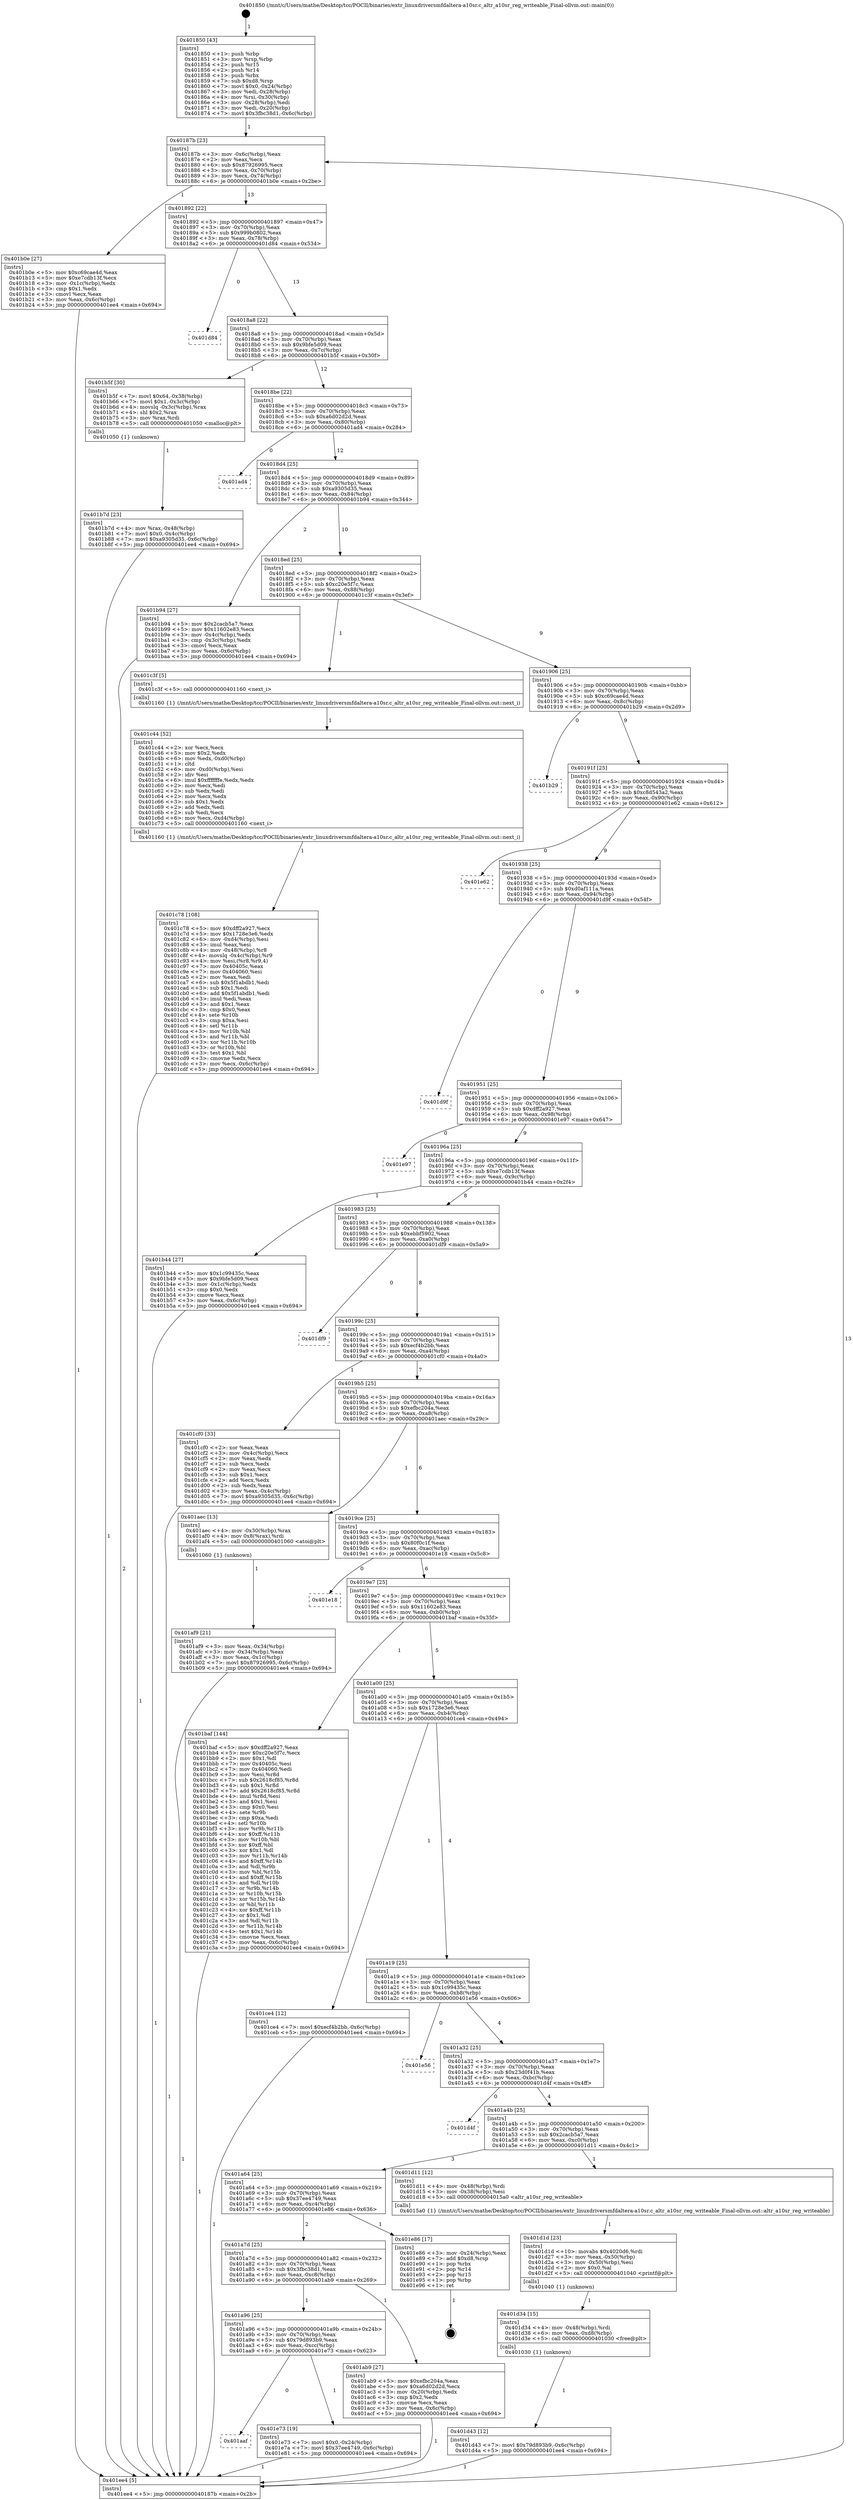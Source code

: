digraph "0x401850" {
  label = "0x401850 (/mnt/c/Users/mathe/Desktop/tcc/POCII/binaries/extr_linuxdriversmfdaltera-a10sr.c_altr_a10sr_reg_writeable_Final-ollvm.out::main(0))"
  labelloc = "t"
  node[shape=record]

  Entry [label="",width=0.3,height=0.3,shape=circle,fillcolor=black,style=filled]
  "0x40187b" [label="{
     0x40187b [23]\l
     | [instrs]\l
     &nbsp;&nbsp;0x40187b \<+3\>: mov -0x6c(%rbp),%eax\l
     &nbsp;&nbsp;0x40187e \<+2\>: mov %eax,%ecx\l
     &nbsp;&nbsp;0x401880 \<+6\>: sub $0x87926995,%ecx\l
     &nbsp;&nbsp;0x401886 \<+3\>: mov %eax,-0x70(%rbp)\l
     &nbsp;&nbsp;0x401889 \<+3\>: mov %ecx,-0x74(%rbp)\l
     &nbsp;&nbsp;0x40188c \<+6\>: je 0000000000401b0e \<main+0x2be\>\l
  }"]
  "0x401b0e" [label="{
     0x401b0e [27]\l
     | [instrs]\l
     &nbsp;&nbsp;0x401b0e \<+5\>: mov $0xc69cae4d,%eax\l
     &nbsp;&nbsp;0x401b13 \<+5\>: mov $0xe7cdb13f,%ecx\l
     &nbsp;&nbsp;0x401b18 \<+3\>: mov -0x1c(%rbp),%edx\l
     &nbsp;&nbsp;0x401b1b \<+3\>: cmp $0x1,%edx\l
     &nbsp;&nbsp;0x401b1e \<+3\>: cmovl %ecx,%eax\l
     &nbsp;&nbsp;0x401b21 \<+3\>: mov %eax,-0x6c(%rbp)\l
     &nbsp;&nbsp;0x401b24 \<+5\>: jmp 0000000000401ee4 \<main+0x694\>\l
  }"]
  "0x401892" [label="{
     0x401892 [22]\l
     | [instrs]\l
     &nbsp;&nbsp;0x401892 \<+5\>: jmp 0000000000401897 \<main+0x47\>\l
     &nbsp;&nbsp;0x401897 \<+3\>: mov -0x70(%rbp),%eax\l
     &nbsp;&nbsp;0x40189a \<+5\>: sub $0x999b0802,%eax\l
     &nbsp;&nbsp;0x40189f \<+3\>: mov %eax,-0x78(%rbp)\l
     &nbsp;&nbsp;0x4018a2 \<+6\>: je 0000000000401d84 \<main+0x534\>\l
  }"]
  Exit [label="",width=0.3,height=0.3,shape=circle,fillcolor=black,style=filled,peripheries=2]
  "0x401d84" [label="{
     0x401d84\l
  }", style=dashed]
  "0x4018a8" [label="{
     0x4018a8 [22]\l
     | [instrs]\l
     &nbsp;&nbsp;0x4018a8 \<+5\>: jmp 00000000004018ad \<main+0x5d\>\l
     &nbsp;&nbsp;0x4018ad \<+3\>: mov -0x70(%rbp),%eax\l
     &nbsp;&nbsp;0x4018b0 \<+5\>: sub $0x9bfe5d09,%eax\l
     &nbsp;&nbsp;0x4018b5 \<+3\>: mov %eax,-0x7c(%rbp)\l
     &nbsp;&nbsp;0x4018b8 \<+6\>: je 0000000000401b5f \<main+0x30f\>\l
  }"]
  "0x401aaf" [label="{
     0x401aaf\l
  }", style=dashed]
  "0x401b5f" [label="{
     0x401b5f [30]\l
     | [instrs]\l
     &nbsp;&nbsp;0x401b5f \<+7\>: movl $0x64,-0x38(%rbp)\l
     &nbsp;&nbsp;0x401b66 \<+7\>: movl $0x1,-0x3c(%rbp)\l
     &nbsp;&nbsp;0x401b6d \<+4\>: movslq -0x3c(%rbp),%rax\l
     &nbsp;&nbsp;0x401b71 \<+4\>: shl $0x2,%rax\l
     &nbsp;&nbsp;0x401b75 \<+3\>: mov %rax,%rdi\l
     &nbsp;&nbsp;0x401b78 \<+5\>: call 0000000000401050 \<malloc@plt\>\l
     | [calls]\l
     &nbsp;&nbsp;0x401050 \{1\} (unknown)\l
  }"]
  "0x4018be" [label="{
     0x4018be [22]\l
     | [instrs]\l
     &nbsp;&nbsp;0x4018be \<+5\>: jmp 00000000004018c3 \<main+0x73\>\l
     &nbsp;&nbsp;0x4018c3 \<+3\>: mov -0x70(%rbp),%eax\l
     &nbsp;&nbsp;0x4018c6 \<+5\>: sub $0xa6d02d2d,%eax\l
     &nbsp;&nbsp;0x4018cb \<+3\>: mov %eax,-0x80(%rbp)\l
     &nbsp;&nbsp;0x4018ce \<+6\>: je 0000000000401ad4 \<main+0x284\>\l
  }"]
  "0x401e73" [label="{
     0x401e73 [19]\l
     | [instrs]\l
     &nbsp;&nbsp;0x401e73 \<+7\>: movl $0x0,-0x24(%rbp)\l
     &nbsp;&nbsp;0x401e7a \<+7\>: movl $0x37ee4749,-0x6c(%rbp)\l
     &nbsp;&nbsp;0x401e81 \<+5\>: jmp 0000000000401ee4 \<main+0x694\>\l
  }"]
  "0x401ad4" [label="{
     0x401ad4\l
  }", style=dashed]
  "0x4018d4" [label="{
     0x4018d4 [25]\l
     | [instrs]\l
     &nbsp;&nbsp;0x4018d4 \<+5\>: jmp 00000000004018d9 \<main+0x89\>\l
     &nbsp;&nbsp;0x4018d9 \<+3\>: mov -0x70(%rbp),%eax\l
     &nbsp;&nbsp;0x4018dc \<+5\>: sub $0xa9305d35,%eax\l
     &nbsp;&nbsp;0x4018e1 \<+6\>: mov %eax,-0x84(%rbp)\l
     &nbsp;&nbsp;0x4018e7 \<+6\>: je 0000000000401b94 \<main+0x344\>\l
  }"]
  "0x401d43" [label="{
     0x401d43 [12]\l
     | [instrs]\l
     &nbsp;&nbsp;0x401d43 \<+7\>: movl $0x79d893b9,-0x6c(%rbp)\l
     &nbsp;&nbsp;0x401d4a \<+5\>: jmp 0000000000401ee4 \<main+0x694\>\l
  }"]
  "0x401b94" [label="{
     0x401b94 [27]\l
     | [instrs]\l
     &nbsp;&nbsp;0x401b94 \<+5\>: mov $0x2cacb5a7,%eax\l
     &nbsp;&nbsp;0x401b99 \<+5\>: mov $0x11602e83,%ecx\l
     &nbsp;&nbsp;0x401b9e \<+3\>: mov -0x4c(%rbp),%edx\l
     &nbsp;&nbsp;0x401ba1 \<+3\>: cmp -0x3c(%rbp),%edx\l
     &nbsp;&nbsp;0x401ba4 \<+3\>: cmovl %ecx,%eax\l
     &nbsp;&nbsp;0x401ba7 \<+3\>: mov %eax,-0x6c(%rbp)\l
     &nbsp;&nbsp;0x401baa \<+5\>: jmp 0000000000401ee4 \<main+0x694\>\l
  }"]
  "0x4018ed" [label="{
     0x4018ed [25]\l
     | [instrs]\l
     &nbsp;&nbsp;0x4018ed \<+5\>: jmp 00000000004018f2 \<main+0xa2\>\l
     &nbsp;&nbsp;0x4018f2 \<+3\>: mov -0x70(%rbp),%eax\l
     &nbsp;&nbsp;0x4018f5 \<+5\>: sub $0xc20e5f7c,%eax\l
     &nbsp;&nbsp;0x4018fa \<+6\>: mov %eax,-0x88(%rbp)\l
     &nbsp;&nbsp;0x401900 \<+6\>: je 0000000000401c3f \<main+0x3ef\>\l
  }"]
  "0x401d34" [label="{
     0x401d34 [15]\l
     | [instrs]\l
     &nbsp;&nbsp;0x401d34 \<+4\>: mov -0x48(%rbp),%rdi\l
     &nbsp;&nbsp;0x401d38 \<+6\>: mov %eax,-0xd8(%rbp)\l
     &nbsp;&nbsp;0x401d3e \<+5\>: call 0000000000401030 \<free@plt\>\l
     | [calls]\l
     &nbsp;&nbsp;0x401030 \{1\} (unknown)\l
  }"]
  "0x401c3f" [label="{
     0x401c3f [5]\l
     | [instrs]\l
     &nbsp;&nbsp;0x401c3f \<+5\>: call 0000000000401160 \<next_i\>\l
     | [calls]\l
     &nbsp;&nbsp;0x401160 \{1\} (/mnt/c/Users/mathe/Desktop/tcc/POCII/binaries/extr_linuxdriversmfdaltera-a10sr.c_altr_a10sr_reg_writeable_Final-ollvm.out::next_i)\l
  }"]
  "0x401906" [label="{
     0x401906 [25]\l
     | [instrs]\l
     &nbsp;&nbsp;0x401906 \<+5\>: jmp 000000000040190b \<main+0xbb\>\l
     &nbsp;&nbsp;0x40190b \<+3\>: mov -0x70(%rbp),%eax\l
     &nbsp;&nbsp;0x40190e \<+5\>: sub $0xc69cae4d,%eax\l
     &nbsp;&nbsp;0x401913 \<+6\>: mov %eax,-0x8c(%rbp)\l
     &nbsp;&nbsp;0x401919 \<+6\>: je 0000000000401b29 \<main+0x2d9\>\l
  }"]
  "0x401d1d" [label="{
     0x401d1d [23]\l
     | [instrs]\l
     &nbsp;&nbsp;0x401d1d \<+10\>: movabs $0x4020d6,%rdi\l
     &nbsp;&nbsp;0x401d27 \<+3\>: mov %eax,-0x50(%rbp)\l
     &nbsp;&nbsp;0x401d2a \<+3\>: mov -0x50(%rbp),%esi\l
     &nbsp;&nbsp;0x401d2d \<+2\>: mov $0x0,%al\l
     &nbsp;&nbsp;0x401d2f \<+5\>: call 0000000000401040 \<printf@plt\>\l
     | [calls]\l
     &nbsp;&nbsp;0x401040 \{1\} (unknown)\l
  }"]
  "0x401b29" [label="{
     0x401b29\l
  }", style=dashed]
  "0x40191f" [label="{
     0x40191f [25]\l
     | [instrs]\l
     &nbsp;&nbsp;0x40191f \<+5\>: jmp 0000000000401924 \<main+0xd4\>\l
     &nbsp;&nbsp;0x401924 \<+3\>: mov -0x70(%rbp),%eax\l
     &nbsp;&nbsp;0x401927 \<+5\>: sub $0xc8d543a2,%eax\l
     &nbsp;&nbsp;0x40192c \<+6\>: mov %eax,-0x90(%rbp)\l
     &nbsp;&nbsp;0x401932 \<+6\>: je 0000000000401e62 \<main+0x612\>\l
  }"]
  "0x401c78" [label="{
     0x401c78 [108]\l
     | [instrs]\l
     &nbsp;&nbsp;0x401c78 \<+5\>: mov $0xdff2a927,%ecx\l
     &nbsp;&nbsp;0x401c7d \<+5\>: mov $0x1728e3e6,%edx\l
     &nbsp;&nbsp;0x401c82 \<+6\>: mov -0xd4(%rbp),%esi\l
     &nbsp;&nbsp;0x401c88 \<+3\>: imul %eax,%esi\l
     &nbsp;&nbsp;0x401c8b \<+4\>: mov -0x48(%rbp),%r8\l
     &nbsp;&nbsp;0x401c8f \<+4\>: movslq -0x4c(%rbp),%r9\l
     &nbsp;&nbsp;0x401c93 \<+4\>: mov %esi,(%r8,%r9,4)\l
     &nbsp;&nbsp;0x401c97 \<+7\>: mov 0x40405c,%eax\l
     &nbsp;&nbsp;0x401c9e \<+7\>: mov 0x404060,%esi\l
     &nbsp;&nbsp;0x401ca5 \<+2\>: mov %eax,%edi\l
     &nbsp;&nbsp;0x401ca7 \<+6\>: sub $0x5f1abdb1,%edi\l
     &nbsp;&nbsp;0x401cad \<+3\>: sub $0x1,%edi\l
     &nbsp;&nbsp;0x401cb0 \<+6\>: add $0x5f1abdb1,%edi\l
     &nbsp;&nbsp;0x401cb6 \<+3\>: imul %edi,%eax\l
     &nbsp;&nbsp;0x401cb9 \<+3\>: and $0x1,%eax\l
     &nbsp;&nbsp;0x401cbc \<+3\>: cmp $0x0,%eax\l
     &nbsp;&nbsp;0x401cbf \<+4\>: sete %r10b\l
     &nbsp;&nbsp;0x401cc3 \<+3\>: cmp $0xa,%esi\l
     &nbsp;&nbsp;0x401cc6 \<+4\>: setl %r11b\l
     &nbsp;&nbsp;0x401cca \<+3\>: mov %r10b,%bl\l
     &nbsp;&nbsp;0x401ccd \<+3\>: and %r11b,%bl\l
     &nbsp;&nbsp;0x401cd0 \<+3\>: xor %r11b,%r10b\l
     &nbsp;&nbsp;0x401cd3 \<+3\>: or %r10b,%bl\l
     &nbsp;&nbsp;0x401cd6 \<+3\>: test $0x1,%bl\l
     &nbsp;&nbsp;0x401cd9 \<+3\>: cmovne %edx,%ecx\l
     &nbsp;&nbsp;0x401cdc \<+3\>: mov %ecx,-0x6c(%rbp)\l
     &nbsp;&nbsp;0x401cdf \<+5\>: jmp 0000000000401ee4 \<main+0x694\>\l
  }"]
  "0x401e62" [label="{
     0x401e62\l
  }", style=dashed]
  "0x401938" [label="{
     0x401938 [25]\l
     | [instrs]\l
     &nbsp;&nbsp;0x401938 \<+5\>: jmp 000000000040193d \<main+0xed\>\l
     &nbsp;&nbsp;0x40193d \<+3\>: mov -0x70(%rbp),%eax\l
     &nbsp;&nbsp;0x401940 \<+5\>: sub $0xd0af111a,%eax\l
     &nbsp;&nbsp;0x401945 \<+6\>: mov %eax,-0x94(%rbp)\l
     &nbsp;&nbsp;0x40194b \<+6\>: je 0000000000401d9f \<main+0x54f\>\l
  }"]
  "0x401c44" [label="{
     0x401c44 [52]\l
     | [instrs]\l
     &nbsp;&nbsp;0x401c44 \<+2\>: xor %ecx,%ecx\l
     &nbsp;&nbsp;0x401c46 \<+5\>: mov $0x2,%edx\l
     &nbsp;&nbsp;0x401c4b \<+6\>: mov %edx,-0xd0(%rbp)\l
     &nbsp;&nbsp;0x401c51 \<+1\>: cltd\l
     &nbsp;&nbsp;0x401c52 \<+6\>: mov -0xd0(%rbp),%esi\l
     &nbsp;&nbsp;0x401c58 \<+2\>: idiv %esi\l
     &nbsp;&nbsp;0x401c5a \<+6\>: imul $0xfffffffe,%edx,%edx\l
     &nbsp;&nbsp;0x401c60 \<+2\>: mov %ecx,%edi\l
     &nbsp;&nbsp;0x401c62 \<+2\>: sub %edx,%edi\l
     &nbsp;&nbsp;0x401c64 \<+2\>: mov %ecx,%edx\l
     &nbsp;&nbsp;0x401c66 \<+3\>: sub $0x1,%edx\l
     &nbsp;&nbsp;0x401c69 \<+2\>: add %edx,%edi\l
     &nbsp;&nbsp;0x401c6b \<+2\>: sub %edi,%ecx\l
     &nbsp;&nbsp;0x401c6d \<+6\>: mov %ecx,-0xd4(%rbp)\l
     &nbsp;&nbsp;0x401c73 \<+5\>: call 0000000000401160 \<next_i\>\l
     | [calls]\l
     &nbsp;&nbsp;0x401160 \{1\} (/mnt/c/Users/mathe/Desktop/tcc/POCII/binaries/extr_linuxdriversmfdaltera-a10sr.c_altr_a10sr_reg_writeable_Final-ollvm.out::next_i)\l
  }"]
  "0x401d9f" [label="{
     0x401d9f\l
  }", style=dashed]
  "0x401951" [label="{
     0x401951 [25]\l
     | [instrs]\l
     &nbsp;&nbsp;0x401951 \<+5\>: jmp 0000000000401956 \<main+0x106\>\l
     &nbsp;&nbsp;0x401956 \<+3\>: mov -0x70(%rbp),%eax\l
     &nbsp;&nbsp;0x401959 \<+5\>: sub $0xdff2a927,%eax\l
     &nbsp;&nbsp;0x40195e \<+6\>: mov %eax,-0x98(%rbp)\l
     &nbsp;&nbsp;0x401964 \<+6\>: je 0000000000401e97 \<main+0x647\>\l
  }"]
  "0x401b7d" [label="{
     0x401b7d [23]\l
     | [instrs]\l
     &nbsp;&nbsp;0x401b7d \<+4\>: mov %rax,-0x48(%rbp)\l
     &nbsp;&nbsp;0x401b81 \<+7\>: movl $0x0,-0x4c(%rbp)\l
     &nbsp;&nbsp;0x401b88 \<+7\>: movl $0xa9305d35,-0x6c(%rbp)\l
     &nbsp;&nbsp;0x401b8f \<+5\>: jmp 0000000000401ee4 \<main+0x694\>\l
  }"]
  "0x401e97" [label="{
     0x401e97\l
  }", style=dashed]
  "0x40196a" [label="{
     0x40196a [25]\l
     | [instrs]\l
     &nbsp;&nbsp;0x40196a \<+5\>: jmp 000000000040196f \<main+0x11f\>\l
     &nbsp;&nbsp;0x40196f \<+3\>: mov -0x70(%rbp),%eax\l
     &nbsp;&nbsp;0x401972 \<+5\>: sub $0xe7cdb13f,%eax\l
     &nbsp;&nbsp;0x401977 \<+6\>: mov %eax,-0x9c(%rbp)\l
     &nbsp;&nbsp;0x40197d \<+6\>: je 0000000000401b44 \<main+0x2f4\>\l
  }"]
  "0x401af9" [label="{
     0x401af9 [21]\l
     | [instrs]\l
     &nbsp;&nbsp;0x401af9 \<+3\>: mov %eax,-0x34(%rbp)\l
     &nbsp;&nbsp;0x401afc \<+3\>: mov -0x34(%rbp),%eax\l
     &nbsp;&nbsp;0x401aff \<+3\>: mov %eax,-0x1c(%rbp)\l
     &nbsp;&nbsp;0x401b02 \<+7\>: movl $0x87926995,-0x6c(%rbp)\l
     &nbsp;&nbsp;0x401b09 \<+5\>: jmp 0000000000401ee4 \<main+0x694\>\l
  }"]
  "0x401b44" [label="{
     0x401b44 [27]\l
     | [instrs]\l
     &nbsp;&nbsp;0x401b44 \<+5\>: mov $0x1c99435c,%eax\l
     &nbsp;&nbsp;0x401b49 \<+5\>: mov $0x9bfe5d09,%ecx\l
     &nbsp;&nbsp;0x401b4e \<+3\>: mov -0x1c(%rbp),%edx\l
     &nbsp;&nbsp;0x401b51 \<+3\>: cmp $0x0,%edx\l
     &nbsp;&nbsp;0x401b54 \<+3\>: cmove %ecx,%eax\l
     &nbsp;&nbsp;0x401b57 \<+3\>: mov %eax,-0x6c(%rbp)\l
     &nbsp;&nbsp;0x401b5a \<+5\>: jmp 0000000000401ee4 \<main+0x694\>\l
  }"]
  "0x401983" [label="{
     0x401983 [25]\l
     | [instrs]\l
     &nbsp;&nbsp;0x401983 \<+5\>: jmp 0000000000401988 \<main+0x138\>\l
     &nbsp;&nbsp;0x401988 \<+3\>: mov -0x70(%rbp),%eax\l
     &nbsp;&nbsp;0x40198b \<+5\>: sub $0xebbf5902,%eax\l
     &nbsp;&nbsp;0x401990 \<+6\>: mov %eax,-0xa0(%rbp)\l
     &nbsp;&nbsp;0x401996 \<+6\>: je 0000000000401df9 \<main+0x5a9\>\l
  }"]
  "0x401850" [label="{
     0x401850 [43]\l
     | [instrs]\l
     &nbsp;&nbsp;0x401850 \<+1\>: push %rbp\l
     &nbsp;&nbsp;0x401851 \<+3\>: mov %rsp,%rbp\l
     &nbsp;&nbsp;0x401854 \<+2\>: push %r15\l
     &nbsp;&nbsp;0x401856 \<+2\>: push %r14\l
     &nbsp;&nbsp;0x401858 \<+1\>: push %rbx\l
     &nbsp;&nbsp;0x401859 \<+7\>: sub $0xd8,%rsp\l
     &nbsp;&nbsp;0x401860 \<+7\>: movl $0x0,-0x24(%rbp)\l
     &nbsp;&nbsp;0x401867 \<+3\>: mov %edi,-0x28(%rbp)\l
     &nbsp;&nbsp;0x40186a \<+4\>: mov %rsi,-0x30(%rbp)\l
     &nbsp;&nbsp;0x40186e \<+3\>: mov -0x28(%rbp),%edi\l
     &nbsp;&nbsp;0x401871 \<+3\>: mov %edi,-0x20(%rbp)\l
     &nbsp;&nbsp;0x401874 \<+7\>: movl $0x3fbc38d1,-0x6c(%rbp)\l
  }"]
  "0x401df9" [label="{
     0x401df9\l
  }", style=dashed]
  "0x40199c" [label="{
     0x40199c [25]\l
     | [instrs]\l
     &nbsp;&nbsp;0x40199c \<+5\>: jmp 00000000004019a1 \<main+0x151\>\l
     &nbsp;&nbsp;0x4019a1 \<+3\>: mov -0x70(%rbp),%eax\l
     &nbsp;&nbsp;0x4019a4 \<+5\>: sub $0xecf4b2bb,%eax\l
     &nbsp;&nbsp;0x4019a9 \<+6\>: mov %eax,-0xa4(%rbp)\l
     &nbsp;&nbsp;0x4019af \<+6\>: je 0000000000401cf0 \<main+0x4a0\>\l
  }"]
  "0x401ee4" [label="{
     0x401ee4 [5]\l
     | [instrs]\l
     &nbsp;&nbsp;0x401ee4 \<+5\>: jmp 000000000040187b \<main+0x2b\>\l
  }"]
  "0x401cf0" [label="{
     0x401cf0 [33]\l
     | [instrs]\l
     &nbsp;&nbsp;0x401cf0 \<+2\>: xor %eax,%eax\l
     &nbsp;&nbsp;0x401cf2 \<+3\>: mov -0x4c(%rbp),%ecx\l
     &nbsp;&nbsp;0x401cf5 \<+2\>: mov %eax,%edx\l
     &nbsp;&nbsp;0x401cf7 \<+2\>: sub %ecx,%edx\l
     &nbsp;&nbsp;0x401cf9 \<+2\>: mov %eax,%ecx\l
     &nbsp;&nbsp;0x401cfb \<+3\>: sub $0x1,%ecx\l
     &nbsp;&nbsp;0x401cfe \<+2\>: add %ecx,%edx\l
     &nbsp;&nbsp;0x401d00 \<+2\>: sub %edx,%eax\l
     &nbsp;&nbsp;0x401d02 \<+3\>: mov %eax,-0x4c(%rbp)\l
     &nbsp;&nbsp;0x401d05 \<+7\>: movl $0xa9305d35,-0x6c(%rbp)\l
     &nbsp;&nbsp;0x401d0c \<+5\>: jmp 0000000000401ee4 \<main+0x694\>\l
  }"]
  "0x4019b5" [label="{
     0x4019b5 [25]\l
     | [instrs]\l
     &nbsp;&nbsp;0x4019b5 \<+5\>: jmp 00000000004019ba \<main+0x16a\>\l
     &nbsp;&nbsp;0x4019ba \<+3\>: mov -0x70(%rbp),%eax\l
     &nbsp;&nbsp;0x4019bd \<+5\>: sub $0xefbc204a,%eax\l
     &nbsp;&nbsp;0x4019c2 \<+6\>: mov %eax,-0xa8(%rbp)\l
     &nbsp;&nbsp;0x4019c8 \<+6\>: je 0000000000401aec \<main+0x29c\>\l
  }"]
  "0x401a96" [label="{
     0x401a96 [25]\l
     | [instrs]\l
     &nbsp;&nbsp;0x401a96 \<+5\>: jmp 0000000000401a9b \<main+0x24b\>\l
     &nbsp;&nbsp;0x401a9b \<+3\>: mov -0x70(%rbp),%eax\l
     &nbsp;&nbsp;0x401a9e \<+5\>: sub $0x79d893b9,%eax\l
     &nbsp;&nbsp;0x401aa3 \<+6\>: mov %eax,-0xcc(%rbp)\l
     &nbsp;&nbsp;0x401aa9 \<+6\>: je 0000000000401e73 \<main+0x623\>\l
  }"]
  "0x401aec" [label="{
     0x401aec [13]\l
     | [instrs]\l
     &nbsp;&nbsp;0x401aec \<+4\>: mov -0x30(%rbp),%rax\l
     &nbsp;&nbsp;0x401af0 \<+4\>: mov 0x8(%rax),%rdi\l
     &nbsp;&nbsp;0x401af4 \<+5\>: call 0000000000401060 \<atoi@plt\>\l
     | [calls]\l
     &nbsp;&nbsp;0x401060 \{1\} (unknown)\l
  }"]
  "0x4019ce" [label="{
     0x4019ce [25]\l
     | [instrs]\l
     &nbsp;&nbsp;0x4019ce \<+5\>: jmp 00000000004019d3 \<main+0x183\>\l
     &nbsp;&nbsp;0x4019d3 \<+3\>: mov -0x70(%rbp),%eax\l
     &nbsp;&nbsp;0x4019d6 \<+5\>: sub $0x80f0c1f,%eax\l
     &nbsp;&nbsp;0x4019db \<+6\>: mov %eax,-0xac(%rbp)\l
     &nbsp;&nbsp;0x4019e1 \<+6\>: je 0000000000401e18 \<main+0x5c8\>\l
  }"]
  "0x401ab9" [label="{
     0x401ab9 [27]\l
     | [instrs]\l
     &nbsp;&nbsp;0x401ab9 \<+5\>: mov $0xefbc204a,%eax\l
     &nbsp;&nbsp;0x401abe \<+5\>: mov $0xa6d02d2d,%ecx\l
     &nbsp;&nbsp;0x401ac3 \<+3\>: mov -0x20(%rbp),%edx\l
     &nbsp;&nbsp;0x401ac6 \<+3\>: cmp $0x2,%edx\l
     &nbsp;&nbsp;0x401ac9 \<+3\>: cmovne %ecx,%eax\l
     &nbsp;&nbsp;0x401acc \<+3\>: mov %eax,-0x6c(%rbp)\l
     &nbsp;&nbsp;0x401acf \<+5\>: jmp 0000000000401ee4 \<main+0x694\>\l
  }"]
  "0x401e18" [label="{
     0x401e18\l
  }", style=dashed]
  "0x4019e7" [label="{
     0x4019e7 [25]\l
     | [instrs]\l
     &nbsp;&nbsp;0x4019e7 \<+5\>: jmp 00000000004019ec \<main+0x19c\>\l
     &nbsp;&nbsp;0x4019ec \<+3\>: mov -0x70(%rbp),%eax\l
     &nbsp;&nbsp;0x4019ef \<+5\>: sub $0x11602e83,%eax\l
     &nbsp;&nbsp;0x4019f4 \<+6\>: mov %eax,-0xb0(%rbp)\l
     &nbsp;&nbsp;0x4019fa \<+6\>: je 0000000000401baf \<main+0x35f\>\l
  }"]
  "0x401a7d" [label="{
     0x401a7d [25]\l
     | [instrs]\l
     &nbsp;&nbsp;0x401a7d \<+5\>: jmp 0000000000401a82 \<main+0x232\>\l
     &nbsp;&nbsp;0x401a82 \<+3\>: mov -0x70(%rbp),%eax\l
     &nbsp;&nbsp;0x401a85 \<+5\>: sub $0x3fbc38d1,%eax\l
     &nbsp;&nbsp;0x401a8a \<+6\>: mov %eax,-0xc8(%rbp)\l
     &nbsp;&nbsp;0x401a90 \<+6\>: je 0000000000401ab9 \<main+0x269\>\l
  }"]
  "0x401baf" [label="{
     0x401baf [144]\l
     | [instrs]\l
     &nbsp;&nbsp;0x401baf \<+5\>: mov $0xdff2a927,%eax\l
     &nbsp;&nbsp;0x401bb4 \<+5\>: mov $0xc20e5f7c,%ecx\l
     &nbsp;&nbsp;0x401bb9 \<+2\>: mov $0x1,%dl\l
     &nbsp;&nbsp;0x401bbb \<+7\>: mov 0x40405c,%esi\l
     &nbsp;&nbsp;0x401bc2 \<+7\>: mov 0x404060,%edi\l
     &nbsp;&nbsp;0x401bc9 \<+3\>: mov %esi,%r8d\l
     &nbsp;&nbsp;0x401bcc \<+7\>: sub $0x2618cf85,%r8d\l
     &nbsp;&nbsp;0x401bd3 \<+4\>: sub $0x1,%r8d\l
     &nbsp;&nbsp;0x401bd7 \<+7\>: add $0x2618cf85,%r8d\l
     &nbsp;&nbsp;0x401bde \<+4\>: imul %r8d,%esi\l
     &nbsp;&nbsp;0x401be2 \<+3\>: and $0x1,%esi\l
     &nbsp;&nbsp;0x401be5 \<+3\>: cmp $0x0,%esi\l
     &nbsp;&nbsp;0x401be8 \<+4\>: sete %r9b\l
     &nbsp;&nbsp;0x401bec \<+3\>: cmp $0xa,%edi\l
     &nbsp;&nbsp;0x401bef \<+4\>: setl %r10b\l
     &nbsp;&nbsp;0x401bf3 \<+3\>: mov %r9b,%r11b\l
     &nbsp;&nbsp;0x401bf6 \<+4\>: xor $0xff,%r11b\l
     &nbsp;&nbsp;0x401bfa \<+3\>: mov %r10b,%bl\l
     &nbsp;&nbsp;0x401bfd \<+3\>: xor $0xff,%bl\l
     &nbsp;&nbsp;0x401c00 \<+3\>: xor $0x1,%dl\l
     &nbsp;&nbsp;0x401c03 \<+3\>: mov %r11b,%r14b\l
     &nbsp;&nbsp;0x401c06 \<+4\>: and $0xff,%r14b\l
     &nbsp;&nbsp;0x401c0a \<+3\>: and %dl,%r9b\l
     &nbsp;&nbsp;0x401c0d \<+3\>: mov %bl,%r15b\l
     &nbsp;&nbsp;0x401c10 \<+4\>: and $0xff,%r15b\l
     &nbsp;&nbsp;0x401c14 \<+3\>: and %dl,%r10b\l
     &nbsp;&nbsp;0x401c17 \<+3\>: or %r9b,%r14b\l
     &nbsp;&nbsp;0x401c1a \<+3\>: or %r10b,%r15b\l
     &nbsp;&nbsp;0x401c1d \<+3\>: xor %r15b,%r14b\l
     &nbsp;&nbsp;0x401c20 \<+3\>: or %bl,%r11b\l
     &nbsp;&nbsp;0x401c23 \<+4\>: xor $0xff,%r11b\l
     &nbsp;&nbsp;0x401c27 \<+3\>: or $0x1,%dl\l
     &nbsp;&nbsp;0x401c2a \<+3\>: and %dl,%r11b\l
     &nbsp;&nbsp;0x401c2d \<+3\>: or %r11b,%r14b\l
     &nbsp;&nbsp;0x401c30 \<+4\>: test $0x1,%r14b\l
     &nbsp;&nbsp;0x401c34 \<+3\>: cmovne %ecx,%eax\l
     &nbsp;&nbsp;0x401c37 \<+3\>: mov %eax,-0x6c(%rbp)\l
     &nbsp;&nbsp;0x401c3a \<+5\>: jmp 0000000000401ee4 \<main+0x694\>\l
  }"]
  "0x401a00" [label="{
     0x401a00 [25]\l
     | [instrs]\l
     &nbsp;&nbsp;0x401a00 \<+5\>: jmp 0000000000401a05 \<main+0x1b5\>\l
     &nbsp;&nbsp;0x401a05 \<+3\>: mov -0x70(%rbp),%eax\l
     &nbsp;&nbsp;0x401a08 \<+5\>: sub $0x1728e3e6,%eax\l
     &nbsp;&nbsp;0x401a0d \<+6\>: mov %eax,-0xb4(%rbp)\l
     &nbsp;&nbsp;0x401a13 \<+6\>: je 0000000000401ce4 \<main+0x494\>\l
  }"]
  "0x401e86" [label="{
     0x401e86 [17]\l
     | [instrs]\l
     &nbsp;&nbsp;0x401e86 \<+3\>: mov -0x24(%rbp),%eax\l
     &nbsp;&nbsp;0x401e89 \<+7\>: add $0xd8,%rsp\l
     &nbsp;&nbsp;0x401e90 \<+1\>: pop %rbx\l
     &nbsp;&nbsp;0x401e91 \<+2\>: pop %r14\l
     &nbsp;&nbsp;0x401e93 \<+2\>: pop %r15\l
     &nbsp;&nbsp;0x401e95 \<+1\>: pop %rbp\l
     &nbsp;&nbsp;0x401e96 \<+1\>: ret\l
  }"]
  "0x401ce4" [label="{
     0x401ce4 [12]\l
     | [instrs]\l
     &nbsp;&nbsp;0x401ce4 \<+7\>: movl $0xecf4b2bb,-0x6c(%rbp)\l
     &nbsp;&nbsp;0x401ceb \<+5\>: jmp 0000000000401ee4 \<main+0x694\>\l
  }"]
  "0x401a19" [label="{
     0x401a19 [25]\l
     | [instrs]\l
     &nbsp;&nbsp;0x401a19 \<+5\>: jmp 0000000000401a1e \<main+0x1ce\>\l
     &nbsp;&nbsp;0x401a1e \<+3\>: mov -0x70(%rbp),%eax\l
     &nbsp;&nbsp;0x401a21 \<+5\>: sub $0x1c99435c,%eax\l
     &nbsp;&nbsp;0x401a26 \<+6\>: mov %eax,-0xb8(%rbp)\l
     &nbsp;&nbsp;0x401a2c \<+6\>: je 0000000000401e56 \<main+0x606\>\l
  }"]
  "0x401a64" [label="{
     0x401a64 [25]\l
     | [instrs]\l
     &nbsp;&nbsp;0x401a64 \<+5\>: jmp 0000000000401a69 \<main+0x219\>\l
     &nbsp;&nbsp;0x401a69 \<+3\>: mov -0x70(%rbp),%eax\l
     &nbsp;&nbsp;0x401a6c \<+5\>: sub $0x37ee4749,%eax\l
     &nbsp;&nbsp;0x401a71 \<+6\>: mov %eax,-0xc4(%rbp)\l
     &nbsp;&nbsp;0x401a77 \<+6\>: je 0000000000401e86 \<main+0x636\>\l
  }"]
  "0x401e56" [label="{
     0x401e56\l
  }", style=dashed]
  "0x401a32" [label="{
     0x401a32 [25]\l
     | [instrs]\l
     &nbsp;&nbsp;0x401a32 \<+5\>: jmp 0000000000401a37 \<main+0x1e7\>\l
     &nbsp;&nbsp;0x401a37 \<+3\>: mov -0x70(%rbp),%eax\l
     &nbsp;&nbsp;0x401a3a \<+5\>: sub $0x23d0f41b,%eax\l
     &nbsp;&nbsp;0x401a3f \<+6\>: mov %eax,-0xbc(%rbp)\l
     &nbsp;&nbsp;0x401a45 \<+6\>: je 0000000000401d4f \<main+0x4ff\>\l
  }"]
  "0x401d11" [label="{
     0x401d11 [12]\l
     | [instrs]\l
     &nbsp;&nbsp;0x401d11 \<+4\>: mov -0x48(%rbp),%rdi\l
     &nbsp;&nbsp;0x401d15 \<+3\>: mov -0x38(%rbp),%esi\l
     &nbsp;&nbsp;0x401d18 \<+5\>: call 00000000004015a0 \<altr_a10sr_reg_writeable\>\l
     | [calls]\l
     &nbsp;&nbsp;0x4015a0 \{1\} (/mnt/c/Users/mathe/Desktop/tcc/POCII/binaries/extr_linuxdriversmfdaltera-a10sr.c_altr_a10sr_reg_writeable_Final-ollvm.out::altr_a10sr_reg_writeable)\l
  }"]
  "0x401d4f" [label="{
     0x401d4f\l
  }", style=dashed]
  "0x401a4b" [label="{
     0x401a4b [25]\l
     | [instrs]\l
     &nbsp;&nbsp;0x401a4b \<+5\>: jmp 0000000000401a50 \<main+0x200\>\l
     &nbsp;&nbsp;0x401a50 \<+3\>: mov -0x70(%rbp),%eax\l
     &nbsp;&nbsp;0x401a53 \<+5\>: sub $0x2cacb5a7,%eax\l
     &nbsp;&nbsp;0x401a58 \<+6\>: mov %eax,-0xc0(%rbp)\l
     &nbsp;&nbsp;0x401a5e \<+6\>: je 0000000000401d11 \<main+0x4c1\>\l
  }"]
  Entry -> "0x401850" [label=" 1"]
  "0x40187b" -> "0x401b0e" [label=" 1"]
  "0x40187b" -> "0x401892" [label=" 13"]
  "0x401e86" -> Exit [label=" 1"]
  "0x401892" -> "0x401d84" [label=" 0"]
  "0x401892" -> "0x4018a8" [label=" 13"]
  "0x401e73" -> "0x401ee4" [label=" 1"]
  "0x4018a8" -> "0x401b5f" [label=" 1"]
  "0x4018a8" -> "0x4018be" [label=" 12"]
  "0x401a96" -> "0x401aaf" [label=" 0"]
  "0x4018be" -> "0x401ad4" [label=" 0"]
  "0x4018be" -> "0x4018d4" [label=" 12"]
  "0x401a96" -> "0x401e73" [label=" 1"]
  "0x4018d4" -> "0x401b94" [label=" 2"]
  "0x4018d4" -> "0x4018ed" [label=" 10"]
  "0x401d43" -> "0x401ee4" [label=" 1"]
  "0x4018ed" -> "0x401c3f" [label=" 1"]
  "0x4018ed" -> "0x401906" [label=" 9"]
  "0x401d34" -> "0x401d43" [label=" 1"]
  "0x401906" -> "0x401b29" [label=" 0"]
  "0x401906" -> "0x40191f" [label=" 9"]
  "0x401d1d" -> "0x401d34" [label=" 1"]
  "0x40191f" -> "0x401e62" [label=" 0"]
  "0x40191f" -> "0x401938" [label=" 9"]
  "0x401d11" -> "0x401d1d" [label=" 1"]
  "0x401938" -> "0x401d9f" [label=" 0"]
  "0x401938" -> "0x401951" [label=" 9"]
  "0x401cf0" -> "0x401ee4" [label=" 1"]
  "0x401951" -> "0x401e97" [label=" 0"]
  "0x401951" -> "0x40196a" [label=" 9"]
  "0x401ce4" -> "0x401ee4" [label=" 1"]
  "0x40196a" -> "0x401b44" [label=" 1"]
  "0x40196a" -> "0x401983" [label=" 8"]
  "0x401c78" -> "0x401ee4" [label=" 1"]
  "0x401983" -> "0x401df9" [label=" 0"]
  "0x401983" -> "0x40199c" [label=" 8"]
  "0x401c44" -> "0x401c78" [label=" 1"]
  "0x40199c" -> "0x401cf0" [label=" 1"]
  "0x40199c" -> "0x4019b5" [label=" 7"]
  "0x401c3f" -> "0x401c44" [label=" 1"]
  "0x4019b5" -> "0x401aec" [label=" 1"]
  "0x4019b5" -> "0x4019ce" [label=" 6"]
  "0x401baf" -> "0x401ee4" [label=" 1"]
  "0x4019ce" -> "0x401e18" [label=" 0"]
  "0x4019ce" -> "0x4019e7" [label=" 6"]
  "0x401b94" -> "0x401ee4" [label=" 2"]
  "0x4019e7" -> "0x401baf" [label=" 1"]
  "0x4019e7" -> "0x401a00" [label=" 5"]
  "0x401b5f" -> "0x401b7d" [label=" 1"]
  "0x401a00" -> "0x401ce4" [label=" 1"]
  "0x401a00" -> "0x401a19" [label=" 4"]
  "0x401b44" -> "0x401ee4" [label=" 1"]
  "0x401a19" -> "0x401e56" [label=" 0"]
  "0x401a19" -> "0x401a32" [label=" 4"]
  "0x401af9" -> "0x401ee4" [label=" 1"]
  "0x401a32" -> "0x401d4f" [label=" 0"]
  "0x401a32" -> "0x401a4b" [label=" 4"]
  "0x401aec" -> "0x401af9" [label=" 1"]
  "0x401a4b" -> "0x401d11" [label=" 1"]
  "0x401a4b" -> "0x401a64" [label=" 3"]
  "0x401b0e" -> "0x401ee4" [label=" 1"]
  "0x401a64" -> "0x401e86" [label=" 1"]
  "0x401a64" -> "0x401a7d" [label=" 2"]
  "0x401b7d" -> "0x401ee4" [label=" 1"]
  "0x401a7d" -> "0x401ab9" [label=" 1"]
  "0x401a7d" -> "0x401a96" [label=" 1"]
  "0x401ab9" -> "0x401ee4" [label=" 1"]
  "0x401850" -> "0x40187b" [label=" 1"]
  "0x401ee4" -> "0x40187b" [label=" 13"]
}
